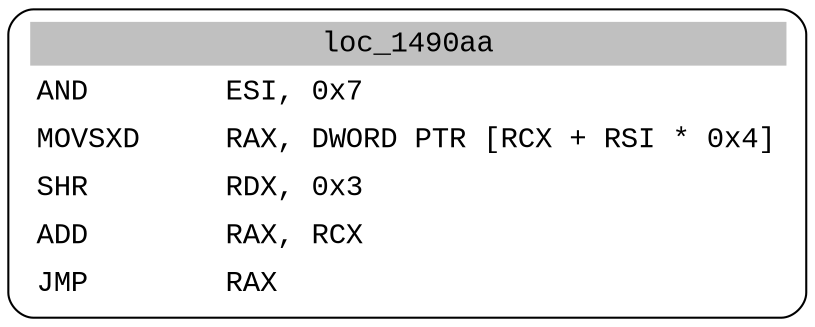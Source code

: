 digraph asm_graph {
1941 [
shape="Mrecord" fontname="Courier New"label =<<table border="0" cellborder="0" cellpadding="3"><tr><td align="center" colspan="2" bgcolor="grey">loc_1490aa</td></tr><tr><td align="left">AND        ESI, 0x7</td></tr><tr><td align="left">MOVSXD     RAX, DWORD PTR [RCX + RSI * 0x4]</td></tr><tr><td align="left">SHR        RDX, 0x3</td></tr><tr><td align="left">ADD        RAX, RCX</td></tr><tr><td align="left">JMP        RAX</td></tr></table>> ];
}